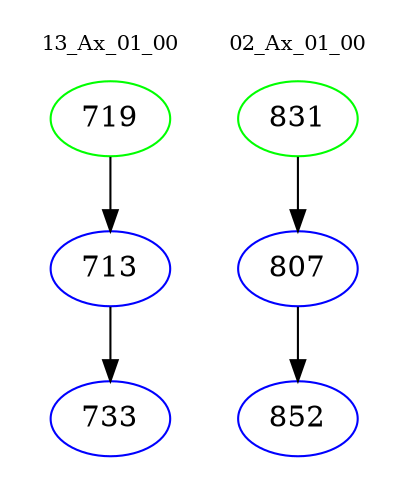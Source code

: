digraph{
subgraph cluster_0 {
color = white
label = "13_Ax_01_00";
fontsize=10;
T0_719 [label="719", color="green"]
T0_719 -> T0_713 [color="black"]
T0_713 [label="713", color="blue"]
T0_713 -> T0_733 [color="black"]
T0_733 [label="733", color="blue"]
}
subgraph cluster_1 {
color = white
label = "02_Ax_01_00";
fontsize=10;
T1_831 [label="831", color="green"]
T1_831 -> T1_807 [color="black"]
T1_807 [label="807", color="blue"]
T1_807 -> T1_852 [color="black"]
T1_852 [label="852", color="blue"]
}
}
